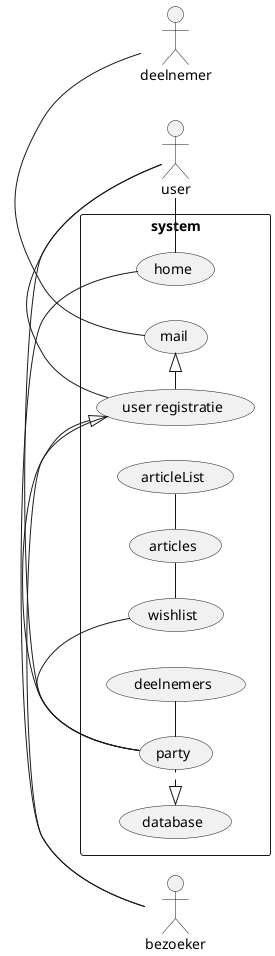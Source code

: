 @startuml
left to right direction
skinparam packageStyle rectangle
actor bezoeker
actor user
actor deelnemer

rectangle system{

    bezoeker - (user registratie)
    bezoeker - (home)
    user - (home)
    user - (user registratie)   
    user - (party)
    (party) -|> (user registratie)
    (database) <|. (party)
   (user registratie) -|> (mail)
    (mail) - deelnemer
    (party) - (wishlist)
    (party) - (deelnemers)
    (wishlist) - (articles)
    (articles) - (articleList)
}


@enduml
